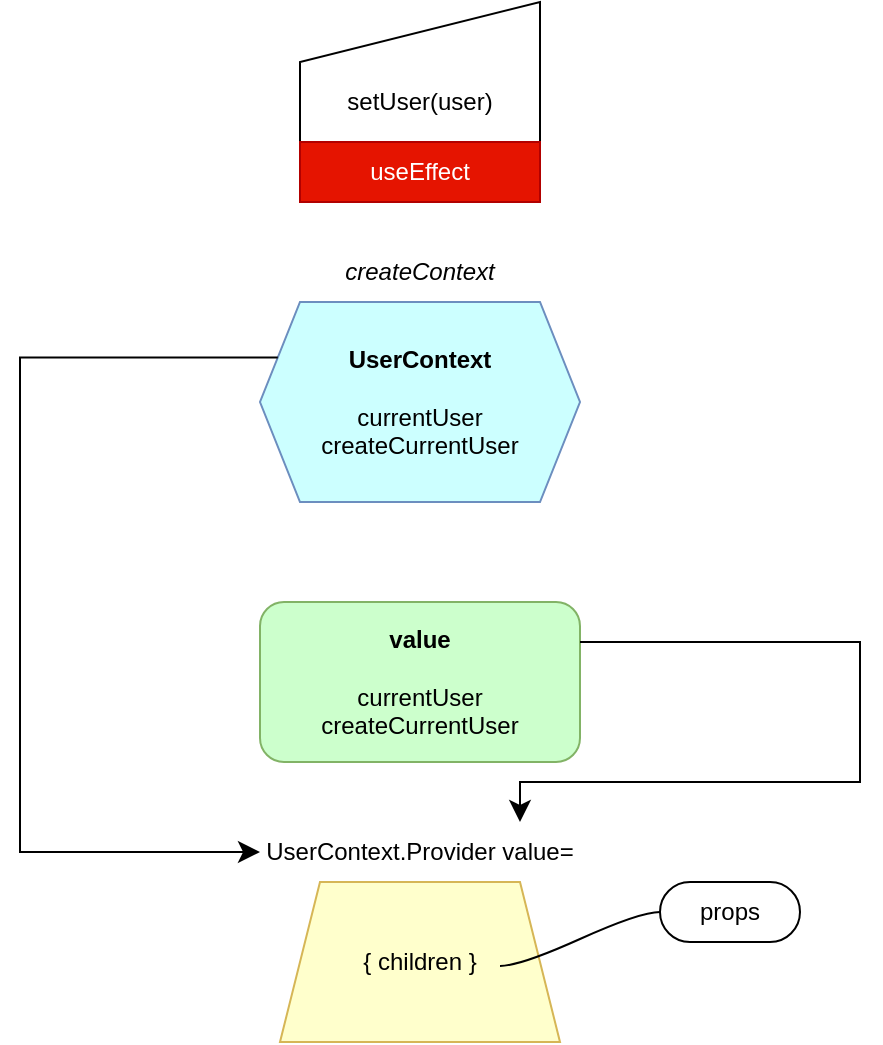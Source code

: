 <mxfile>
    <diagram id="-AKkLBQdHnMaUkaX-iHN" name="Page-1">
        <mxGraphModel dx="806" dy="563" grid="1" gridSize="10" guides="1" tooltips="1" connect="1" arrows="1" fold="1" page="1" pageScale="1" pageWidth="1100" pageHeight="1700" math="0" shadow="0">
            <root>
                <mxCell id="0"/>
                <mxCell id="1" parent="0"/>
                <mxCell id="2" value="setUser(user)" style="shape=manualInput;whiteSpace=wrap;html=1;" vertex="1" parent="1">
                    <mxGeometry x="320" y="20" width="120" height="100" as="geometry"/>
                </mxCell>
                <mxCell id="3" value="useEffect" style="rounded=0;whiteSpace=wrap;html=1;fillColor=#e51400;fontColor=#ffffff;strokeColor=#B20000;" vertex="1" parent="1">
                    <mxGeometry x="320" y="90" width="120" height="30" as="geometry"/>
                </mxCell>
                <mxCell id="5" value="&lt;b&gt;UserContext&lt;/b&gt;&lt;br&gt;&lt;br&gt;currentUser&lt;br&gt;createCurrentUser" style="shape=hexagon;perimeter=hexagonPerimeter2;whiteSpace=wrap;html=1;fixedSize=1;fillColor=#CCFFFF;strokeColor=#6c8ebf;" vertex="1" parent="1">
                    <mxGeometry x="300" y="170" width="160" height="100" as="geometry"/>
                </mxCell>
                <mxCell id="6" value="createContext" style="text;html=1;strokeColor=none;fillColor=none;align=center;verticalAlign=middle;whiteSpace=wrap;rounded=0;fontStyle=2" vertex="1" parent="1">
                    <mxGeometry x="350" y="140" width="60" height="30" as="geometry"/>
                </mxCell>
                <mxCell id="10" value="&lt;b&gt;value&lt;/b&gt;&lt;br&gt;&lt;br&gt;currentUser&lt;br&gt;createCurrentUser" style="rounded=1;whiteSpace=wrap;html=1;fillColor=#CCFFCC;strokeColor=#82b366;" vertex="1" parent="1">
                    <mxGeometry x="300" y="320" width="160" height="80" as="geometry"/>
                </mxCell>
                <mxCell id="13" value="{ children }" style="shape=trapezoid;perimeter=trapezoidPerimeter;whiteSpace=wrap;html=1;fixedSize=1;fillColor=#FFFFCC;strokeColor=#d6b656;" vertex="1" parent="1">
                    <mxGeometry x="310" y="460" width="140" height="80" as="geometry"/>
                </mxCell>
                <mxCell id="14" value="UserContext.Provider value=" style="text;html=1;strokeColor=none;fillColor=none;align=center;verticalAlign=middle;whiteSpace=wrap;rounded=0;fontStyle=0" vertex="1" parent="1">
                    <mxGeometry x="300" y="430" width="160" height="30" as="geometry"/>
                </mxCell>
                <mxCell id="15" value="props" style="whiteSpace=wrap;html=1;rounded=1;arcSize=50;align=center;verticalAlign=middle;strokeWidth=1;autosize=1;spacing=4;treeFolding=1;treeMoving=1;newEdgeStyle={&quot;edgeStyle&quot;:&quot;entityRelationEdgeStyle&quot;,&quot;startArrow&quot;:&quot;none&quot;,&quot;endArrow&quot;:&quot;none&quot;,&quot;segment&quot;:10,&quot;curved&quot;:1,&quot;sourcePerimeterSpacing&quot;:0,&quot;targetPerimeterSpacing&quot;:0};" vertex="1" parent="1">
                    <mxGeometry x="500" y="460" width="70" height="30" as="geometry"/>
                </mxCell>
                <mxCell id="16" value="" style="edgeStyle=entityRelationEdgeStyle;startArrow=none;endArrow=none;segment=10;curved=1;sourcePerimeterSpacing=0;targetPerimeterSpacing=0;" edge="1" target="15" parent="1">
                    <mxGeometry relative="1" as="geometry">
                        <mxPoint x="420" y="502" as="sourcePoint"/>
                    </mxGeometry>
                </mxCell>
                <mxCell id="19" value="" style="edgeStyle=segmentEdgeStyle;endArrow=classic;html=1;curved=0;rounded=0;endSize=8;startSize=8;exitX=0;exitY=0.25;exitDx=0;exitDy=0;entryX=0;entryY=0.5;entryDx=0;entryDy=0;" edge="1" parent="1" source="5" target="14">
                    <mxGeometry width="50" height="50" relative="1" as="geometry">
                        <mxPoint x="380" y="340" as="sourcePoint"/>
                        <mxPoint x="430" y="290" as="targetPoint"/>
                        <Array as="points">
                            <mxPoint x="180" y="198"/>
                            <mxPoint x="180" y="445"/>
                        </Array>
                    </mxGeometry>
                </mxCell>
                <mxCell id="23" value="" style="edgeStyle=segmentEdgeStyle;endArrow=classic;html=1;curved=0;rounded=0;endSize=8;startSize=8;exitX=1;exitY=0.25;exitDx=0;exitDy=0;" edge="1" parent="1" source="10">
                    <mxGeometry width="50" height="50" relative="1" as="geometry">
                        <mxPoint x="380" y="340" as="sourcePoint"/>
                        <mxPoint x="430" y="430" as="targetPoint"/>
                        <Array as="points">
                            <mxPoint x="600" y="340"/>
                            <mxPoint x="600" y="410"/>
                            <mxPoint x="430" y="410"/>
                        </Array>
                    </mxGeometry>
                </mxCell>
            </root>
        </mxGraphModel>
    </diagram>
</mxfile>